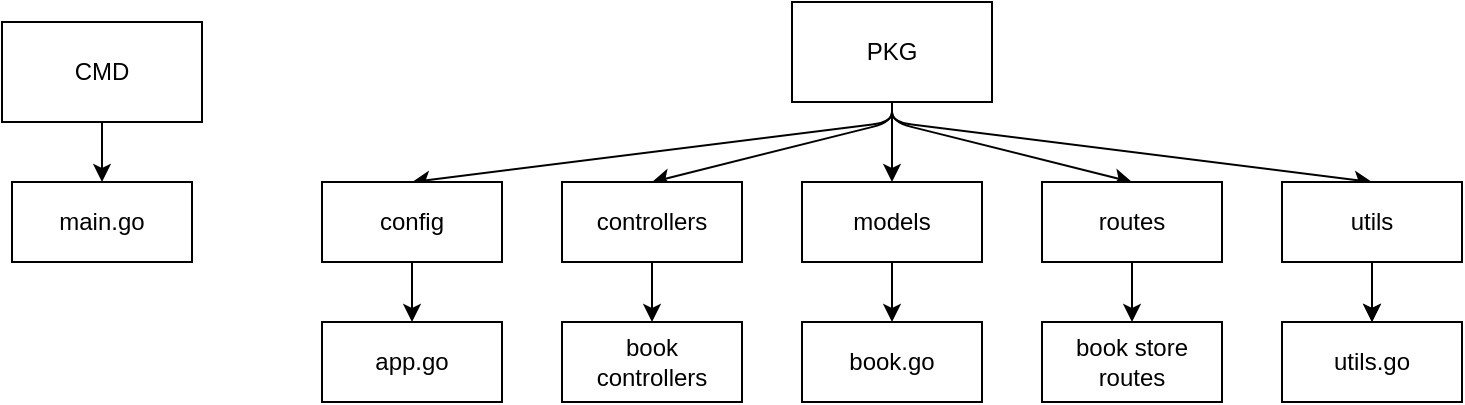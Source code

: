 <mxfile>
    <diagram id="oIrexNDsPJ52UjgCU_bq" name="Page-1">
        <mxGraphModel dx="768" dy="576" grid="1" gridSize="10" guides="1" tooltips="1" connect="1" arrows="1" fold="1" page="1" pageScale="1" pageWidth="827" pageHeight="1169" math="0" shadow="0">
            <root>
                <mxCell id="0"/>
                <mxCell id="1" parent="0"/>
                <mxCell id="4" style="edgeStyle=none;html=1;exitX=0.5;exitY=1;exitDx=0;exitDy=0;" edge="1" parent="1" source="2" target="3">
                    <mxGeometry relative="1" as="geometry"/>
                </mxCell>
                <mxCell id="2" value="CMD" style="rounded=0;whiteSpace=wrap;html=1;" vertex="1" parent="1">
                    <mxGeometry x="50" y="350" width="100" height="50" as="geometry"/>
                </mxCell>
                <mxCell id="3" value="main.go&lt;br&gt;" style="rounded=0;whiteSpace=wrap;html=1;" vertex="1" parent="1">
                    <mxGeometry x="55" y="430" width="90" height="40" as="geometry"/>
                </mxCell>
                <mxCell id="12" style="edgeStyle=none;html=1;exitX=0.5;exitY=1;exitDx=0;exitDy=0;" edge="1" parent="1" source="6" target="7">
                    <mxGeometry relative="1" as="geometry"/>
                </mxCell>
                <mxCell id="13" style="edgeStyle=none;html=1;exitX=0.5;exitY=1;exitDx=0;exitDy=0;entryX=0.5;entryY=0;entryDx=0;entryDy=0;" edge="1" parent="1" source="6" target="8">
                    <mxGeometry relative="1" as="geometry">
                        <Array as="points">
                            <mxPoint x="495" y="400"/>
                        </Array>
                    </mxGeometry>
                </mxCell>
                <mxCell id="14" style="edgeStyle=none;html=1;exitX=0.5;exitY=1;exitDx=0;exitDy=0;entryX=0.5;entryY=0;entryDx=0;entryDy=0;" edge="1" parent="1" source="6" target="11">
                    <mxGeometry relative="1" as="geometry">
                        <Array as="points">
                            <mxPoint x="495" y="400"/>
                        </Array>
                    </mxGeometry>
                </mxCell>
                <mxCell id="15" style="edgeStyle=none;html=1;exitX=0.5;exitY=1;exitDx=0;exitDy=0;entryX=0.5;entryY=0;entryDx=0;entryDy=0;" edge="1" parent="1" source="6" target="10">
                    <mxGeometry relative="1" as="geometry">
                        <Array as="points">
                            <mxPoint x="495" y="400"/>
                        </Array>
                    </mxGeometry>
                </mxCell>
                <mxCell id="16" style="edgeStyle=none;html=1;exitX=0.5;exitY=1;exitDx=0;exitDy=0;entryX=0.5;entryY=0;entryDx=0;entryDy=0;" edge="1" parent="1" source="6" target="9">
                    <mxGeometry relative="1" as="geometry">
                        <Array as="points">
                            <mxPoint x="495" y="400"/>
                        </Array>
                    </mxGeometry>
                </mxCell>
                <mxCell id="6" value="PKG" style="rounded=0;whiteSpace=wrap;html=1;" vertex="1" parent="1">
                    <mxGeometry x="445" y="340" width="100" height="50" as="geometry"/>
                </mxCell>
                <mxCell id="25" style="edgeStyle=none;html=1;exitX=0.5;exitY=1;exitDx=0;exitDy=0;entryX=0.5;entryY=0;entryDx=0;entryDy=0;" edge="1" parent="1" source="7" target="18">
                    <mxGeometry relative="1" as="geometry"/>
                </mxCell>
                <mxCell id="7" value="models" style="rounded=0;whiteSpace=wrap;html=1;" vertex="1" parent="1">
                    <mxGeometry x="450" y="430" width="90" height="40" as="geometry"/>
                </mxCell>
                <mxCell id="24" style="edgeStyle=none;html=1;exitX=0.5;exitY=1;exitDx=0;exitDy=0;entryX=0.5;entryY=0;entryDx=0;entryDy=0;" edge="1" parent="1" source="8" target="19">
                    <mxGeometry relative="1" as="geometry"/>
                </mxCell>
                <mxCell id="8" value="controllers" style="rounded=0;whiteSpace=wrap;html=1;" vertex="1" parent="1">
                    <mxGeometry x="330" y="430" width="90" height="40" as="geometry"/>
                </mxCell>
                <mxCell id="23" style="edgeStyle=none;html=1;exitX=0.5;exitY=1;exitDx=0;exitDy=0;entryX=0.5;entryY=0;entryDx=0;entryDy=0;" edge="1" parent="1" source="9" target="20">
                    <mxGeometry relative="1" as="geometry"/>
                </mxCell>
                <mxCell id="9" value="config" style="rounded=0;whiteSpace=wrap;html=1;" vertex="1" parent="1">
                    <mxGeometry x="210" y="430" width="90" height="40" as="geometry"/>
                </mxCell>
                <mxCell id="27" value="" style="edgeStyle=none;html=1;" edge="1" parent="1" source="10" target="21">
                    <mxGeometry relative="1" as="geometry"/>
                </mxCell>
                <mxCell id="28" style="edgeStyle=none;html=1;exitX=0.5;exitY=1;exitDx=0;exitDy=0;entryX=0.5;entryY=0;entryDx=0;entryDy=0;" edge="1" parent="1" source="10" target="21">
                    <mxGeometry relative="1" as="geometry"/>
                </mxCell>
                <mxCell id="10" value="utils" style="rounded=0;whiteSpace=wrap;html=1;" vertex="1" parent="1">
                    <mxGeometry x="690" y="430" width="90" height="40" as="geometry"/>
                </mxCell>
                <mxCell id="26" style="edgeStyle=none;html=1;exitX=0.5;exitY=1;exitDx=0;exitDy=0;" edge="1" parent="1" source="11" target="22">
                    <mxGeometry relative="1" as="geometry"/>
                </mxCell>
                <mxCell id="11" value="routes" style="rounded=0;whiteSpace=wrap;html=1;" vertex="1" parent="1">
                    <mxGeometry x="570" y="430" width="90" height="40" as="geometry"/>
                </mxCell>
                <mxCell id="18" value="book.go" style="rounded=0;whiteSpace=wrap;html=1;" vertex="1" parent="1">
                    <mxGeometry x="450" y="500" width="90" height="40" as="geometry"/>
                </mxCell>
                <mxCell id="19" value="book&lt;br&gt;controllers" style="rounded=0;whiteSpace=wrap;html=1;" vertex="1" parent="1">
                    <mxGeometry x="330" y="500" width="90" height="40" as="geometry"/>
                </mxCell>
                <mxCell id="20" value="app.go" style="rounded=0;whiteSpace=wrap;html=1;" vertex="1" parent="1">
                    <mxGeometry x="210" y="500" width="90" height="40" as="geometry"/>
                </mxCell>
                <mxCell id="21" value="utils.go" style="rounded=0;whiteSpace=wrap;html=1;" vertex="1" parent="1">
                    <mxGeometry x="690" y="500" width="90" height="40" as="geometry"/>
                </mxCell>
                <mxCell id="22" value="book store&lt;br&gt;routes" style="rounded=0;whiteSpace=wrap;html=1;" vertex="1" parent="1">
                    <mxGeometry x="570" y="500" width="90" height="40" as="geometry"/>
                </mxCell>
            </root>
        </mxGraphModel>
    </diagram>
</mxfile>